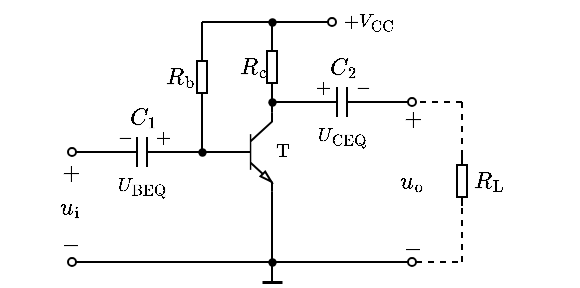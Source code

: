 <mxfile version="17.2.1" type="device"><diagram id="LxgpGTEpM2uw6Em7y6WH" name="第 1 页"><mxGraphModel dx="116" dy="85" grid="1" gridSize="5" guides="1" tooltips="1" connect="1" arrows="1" fold="1" page="1" pageScale="1" pageWidth="827" pageHeight="1169" math="1" shadow="0"><root><mxCell id="0"/><mxCell id="1" parent="0"/><mxCell id="xhZ3Qp5s_fJm1hB33Sz4-6" value="\(u_\mathrm{i}\)" style="text;html=1;resizable=1;autosize=1;align=center;verticalAlign=middle;points=[];fillColor=none;strokeColor=none;rounded=0;comic=0;movable=1;rotatable=1;deletable=1;editable=1;connectable=0;fontSize=10;" vertex="1" parent="1"><mxGeometry x="111.5" y="165" width="15" height="15" as="geometry"/></mxCell><mxCell id="xhZ3Qp5s_fJm1hB33Sz4-12" value="" style="endArrow=none;html=1;rounded=0;fontSize=10;startSize=4;endSize=4;entryX=1;entryY=0.5;entryDx=0;entryDy=0;entryPerimeter=0;endFill=0;startArrow=oval;startFill=0;" edge="1" parent="1" target="xhZ3Qp5s_fJm1hB33Sz4-76"><mxGeometry width="50" height="50" relative="1" as="geometry"><mxPoint x="120" y="145" as="sourcePoint"/><mxPoint x="147" y="145.0" as="targetPoint"/></mxGeometry></mxCell><mxCell id="xhZ3Qp5s_fJm1hB33Sz4-14" value="" style="endArrow=none;html=1;rounded=0;fontSize=10;startSize=4;endSize=4;exitX=0;exitY=0.5;exitDx=0;exitDy=0;exitPerimeter=0;entryX=0;entryY=0.5;entryDx=0;entryDy=0;entryPerimeter=0;" edge="1" parent="1" source="xhZ3Qp5s_fJm1hB33Sz4-76" target="xhZ3Qp5s_fJm1hB33Sz4-35"><mxGeometry width="50" height="50" relative="1" as="geometry"><mxPoint x="172" y="145.0" as="sourcePoint"/><mxPoint x="192" y="145" as="targetPoint"/></mxGeometry></mxCell><mxCell id="xhZ3Qp5s_fJm1hB33Sz4-19" value="$$R_{\mathrm{c}}$$" style="text;html=1;resizable=1;autosize=1;align=center;verticalAlign=middle;points=[];fillColor=none;strokeColor=none;rounded=0;fontSize=10;movable=1;rotatable=1;deletable=1;editable=1;connectable=0;allowArrows=0;" vertex="1" parent="1"><mxGeometry x="202.5" y="92.5" width="15" height="20" as="geometry"/></mxCell><mxCell id="xhZ3Qp5s_fJm1hB33Sz4-20" value="" style="endArrow=none;html=1;rounded=0;fontSize=10;startSize=4;endSize=4;entryX=1;entryY=0.5;entryDx=0;entryDy=0;entryPerimeter=0;" edge="1" parent="1" target="xhZ3Qp5s_fJm1hB33Sz4-21"><mxGeometry width="50" height="50" relative="1" as="geometry"><mxPoint x="220" y="80" as="sourcePoint"/><mxPoint x="417" y="40.5" as="targetPoint"/></mxGeometry></mxCell><mxCell id="xhZ3Qp5s_fJm1hB33Sz4-21" value="" style="pointerEvents=1;verticalLabelPosition=bottom;shadow=0;dashed=0;align=center;html=1;verticalAlign=top;shape=mxgraph.electrical.resistors.resistor_1;fontSize=10;direction=north;allowArrows=0;" vertex="1" parent="1"><mxGeometry x="217.5" y="90" width="5" height="25" as="geometry"/></mxCell><mxCell id="xhZ3Qp5s_fJm1hB33Sz4-22" value="" style="endArrow=none;html=1;rounded=0;fontSize=10;startSize=4;endSize=4;exitX=0;exitY=0.5;exitDx=0;exitDy=0;exitPerimeter=0;entryX=1;entryY=0;entryDx=0;entryDy=0;entryPerimeter=0;" edge="1" parent="1" source="xhZ3Qp5s_fJm1hB33Sz4-21" target="xhZ3Qp5s_fJm1hB33Sz4-35"><mxGeometry width="50" height="50" relative="1" as="geometry"><mxPoint x="309.5" y="-6.5" as="sourcePoint"/><mxPoint x="220" y="108" as="targetPoint"/></mxGeometry></mxCell><mxCell id="xhZ3Qp5s_fJm1hB33Sz4-35" value="" style="verticalLabelPosition=bottom;shadow=0;dashed=0;align=center;html=1;verticalAlign=top;shape=mxgraph.electrical.transistors.npn_transistor_5;fontSize=8;strokeWidth=1;sketch=0;" vertex="1" parent="1"><mxGeometry x="195" y="125" width="25" height="40" as="geometry"/></mxCell><mxCell id="xhZ3Qp5s_fJm1hB33Sz4-36" value="" style="endArrow=oval;html=1;rounded=0;fontSize=8;strokeWidth=1;startArrow=oval;startFill=0;endFill=0;startSize=4;endSize=4;" edge="1" parent="1"><mxGeometry width="50" height="50" relative="1" as="geometry"><mxPoint x="120" y="200" as="sourcePoint"/><mxPoint x="290" y="200" as="targetPoint"/></mxGeometry></mxCell><mxCell id="xhZ3Qp5s_fJm1hB33Sz4-37" value="" style="endArrow=none;html=1;rounded=0;fontSize=8;strokeWidth=1;exitX=1;exitY=1;exitDx=0;exitDy=0;exitPerimeter=0;" edge="1" parent="1" source="xhZ3Qp5s_fJm1hB33Sz4-35"><mxGeometry width="50" height="50" relative="1" as="geometry"><mxPoint x="270" y="175" as="sourcePoint"/><mxPoint x="220" y="200" as="targetPoint"/></mxGeometry></mxCell><mxCell id="xhZ3Qp5s_fJm1hB33Sz4-38" value="" style="endArrow=none;html=1;rounded=0;fontSize=8;strokeWidth=1;" edge="1" parent="1"><mxGeometry width="50" height="50" relative="1" as="geometry"><mxPoint x="220" y="210" as="sourcePoint"/><mxPoint x="220" y="200" as="targetPoint"/></mxGeometry></mxCell><mxCell id="xhZ3Qp5s_fJm1hB33Sz4-39" value="" style="endArrow=none;html=1;rounded=0;fontSize=8;strokeWidth=1.5;" edge="1" parent="1"><mxGeometry width="50" height="50" relative="1" as="geometry"><mxPoint x="215" y="210" as="sourcePoint"/><mxPoint x="225" y="210" as="targetPoint"/></mxGeometry></mxCell><mxCell id="xhZ3Qp5s_fJm1hB33Sz4-40" value="" style="shape=waypoint;sketch=0;fillStyle=solid;size=6;pointerEvents=1;points=[];fillColor=none;resizable=1;rotatable=1;perimeter=centerPerimeter;snapToPoint=1;shadow=0;fontSize=6;strokeWidth=0.1;movable=1;deletable=1;editable=1;connectable=1;" vertex="1" parent="1"><mxGeometry x="210" y="190" width="20" height="20" as="geometry"/></mxCell><mxCell id="xhZ3Qp5s_fJm1hB33Sz4-41" value="" style="endArrow=oval;html=1;rounded=0;fontSize=6;strokeWidth=1;startArrow=none;startFill=0;endFill=0;startSize=4;endSize=4;exitX=0;exitY=0.5;exitDx=0;exitDy=0;exitPerimeter=0;" edge="1" parent="1"><mxGeometry width="50" height="50" relative="1" as="geometry"><mxPoint x="275" y="120.0" as="sourcePoint"/><mxPoint x="290" y="120" as="targetPoint"/></mxGeometry></mxCell><mxCell id="xhZ3Qp5s_fJm1hB33Sz4-42" value="" style="shape=waypoint;sketch=0;fillStyle=solid;size=6;pointerEvents=1;points=[];fillColor=none;resizable=1;rotatable=1;perimeter=centerPerimeter;snapToPoint=1;shadow=0;fontSize=6;strokeWidth=0.1;movable=1;deletable=1;editable=1;connectable=1;" vertex="1" parent="1"><mxGeometry x="210" y="110" width="20" height="20" as="geometry"/></mxCell><mxCell id="xhZ3Qp5s_fJm1hB33Sz4-44" value="" style="endArrow=oval;html=1;rounded=0;fontSize=6;startSize=4;endSize=4;strokeWidth=1;endFill=0;" edge="1" parent="1"><mxGeometry width="50" height="50" relative="1" as="geometry"><mxPoint x="220" y="80" as="sourcePoint"/><mxPoint x="250" y="80" as="targetPoint"/></mxGeometry></mxCell><mxCell id="xhZ3Qp5s_fJm1hB33Sz4-54" value="$$+V_{\mathrm{CC}}$$" style="text;html=1;align=center;verticalAlign=middle;resizable=1;points=[];autosize=1;strokeColor=none;fillColor=none;fontSize=8;movable=1;rotatable=1;deletable=1;editable=1;connectable=1;" vertex="1" parent="1"><mxGeometry x="250" y="70" width="35" height="20" as="geometry"/></mxCell><mxCell id="xhZ3Qp5s_fJm1hB33Sz4-55" value="$$\mathrm{T}$$" style="text;html=1;align=center;verticalAlign=middle;resizable=1;points=[];autosize=1;strokeColor=none;fillColor=none;fontSize=8;movable=1;rotatable=1;deletable=1;editable=1;connectable=1;" vertex="1" parent="1"><mxGeometry x="215" y="135" width="20" height="20" as="geometry"/></mxCell><mxCell id="xhZ3Qp5s_fJm1hB33Sz4-56" value="$$u_{\mathrm{o}}$$" style="text;html=1;align=center;verticalAlign=middle;resizable=1;points=[];autosize=1;strokeColor=none;fillColor=none;fontSize=10;movable=1;rotatable=1;deletable=1;editable=1;connectable=0;" vertex="1" parent="1"><mxGeometry x="280" y="150" width="20" height="20" as="geometry"/></mxCell><mxCell id="xhZ3Qp5s_fJm1hB33Sz4-57" value="$$+$$" style="text;html=1;align=center;verticalAlign=middle;resizable=1;points=[];autosize=1;strokeColor=none;fillColor=none;fontSize=10;movable=1;rotatable=1;deletable=1;editable=1;connectable=0;" vertex="1" parent="1"><mxGeometry x="280" y="120" width="20" height="15" as="geometry"/></mxCell><mxCell id="xhZ3Qp5s_fJm1hB33Sz4-58" value="$$-$$" style="text;html=1;align=center;verticalAlign=middle;resizable=1;points=[];autosize=1;strokeColor=none;fillColor=none;fontSize=10;movable=1;rotatable=1;deletable=1;editable=1;connectable=0;" vertex="1" parent="1"><mxGeometry x="280" y="185" width="20" height="15" as="geometry"/></mxCell><mxCell id="xhZ3Qp5s_fJm1hB33Sz4-59" value="$$+$$" style="text;html=1;align=center;verticalAlign=middle;resizable=1;points=[];autosize=1;strokeColor=none;fillColor=none;fontSize=10;movable=1;rotatable=1;deletable=1;editable=1;connectable=0;" vertex="1" parent="1"><mxGeometry x="109" y="147.5" width="20" height="15" as="geometry"/></mxCell><mxCell id="xhZ3Qp5s_fJm1hB33Sz4-60" value="$$-$$" style="text;html=1;align=center;verticalAlign=middle;resizable=1;points=[];autosize=1;strokeColor=none;fillColor=none;fontSize=10;movable=1;rotatable=1;deletable=1;editable=1;connectable=0;" vertex="1" parent="1"><mxGeometry x="109" y="183" width="20" height="15" as="geometry"/></mxCell><mxCell id="xhZ3Qp5s_fJm1hB33Sz4-61" value="" style="endArrow=none;html=1;rounded=0;fontSize=8;startSize=4;endSize=4;strokeWidth=1;entryX=0;entryY=0.5;entryDx=0;entryDy=0;entryPerimeter=0;" edge="1" parent="1" target="xhZ3Qp5s_fJm1hB33Sz4-64"><mxGeometry width="50" height="50" relative="1" as="geometry"><mxPoint x="185" y="145" as="sourcePoint"/><mxPoint x="185" y="120" as="targetPoint"/></mxGeometry></mxCell><mxCell id="xhZ3Qp5s_fJm1hB33Sz4-62" value="" style="shape=waypoint;sketch=0;fillStyle=solid;size=6;pointerEvents=1;points=[];fillColor=none;resizable=1;rotatable=1;perimeter=centerPerimeter;snapToPoint=1;shadow=0;fontSize=6;strokeWidth=0.1;movable=1;deletable=1;editable=1;connectable=1;" vertex="1" parent="1"><mxGeometry x="175" y="135" width="20" height="20" as="geometry"/></mxCell><mxCell id="xhZ3Qp5s_fJm1hB33Sz4-63" value="$$R_{\mathrm{b}}$$" style="text;html=1;resizable=1;autosize=1;align=center;verticalAlign=middle;points=[];fillColor=none;strokeColor=none;rounded=0;fontSize=10;movable=1;rotatable=1;deletable=1;editable=1;connectable=0;allowArrows=0;" vertex="1" parent="1"><mxGeometry x="165" y="100" width="17.5" height="15" as="geometry"/></mxCell><mxCell id="xhZ3Qp5s_fJm1hB33Sz4-64" value="" style="pointerEvents=1;verticalLabelPosition=bottom;shadow=0;dashed=0;align=center;html=1;verticalAlign=top;shape=mxgraph.electrical.resistors.resistor_1;fontSize=10;direction=north;allowArrows=0;" vertex="1" parent="1"><mxGeometry x="182.5" y="95" width="5" height="25" as="geometry"/></mxCell><mxCell id="xhZ3Qp5s_fJm1hB33Sz4-65" value="" style="endArrow=none;html=1;rounded=0;fontSize=8;startSize=4;endSize=4;strokeWidth=1;exitX=1;exitY=0.5;exitDx=0;exitDy=0;exitPerimeter=0;" edge="1" parent="1" source="xhZ3Qp5s_fJm1hB33Sz4-64"><mxGeometry width="50" height="50" relative="1" as="geometry"><mxPoint x="220" y="80" as="sourcePoint"/><mxPoint x="185" y="80" as="targetPoint"/></mxGeometry></mxCell><mxCell id="xhZ3Qp5s_fJm1hB33Sz4-66" value="" style="endArrow=none;html=1;rounded=0;fontSize=8;startSize=4;endSize=4;strokeWidth=1;" edge="1" parent="1"><mxGeometry width="50" height="50" relative="1" as="geometry"><mxPoint x="185" y="80" as="sourcePoint"/><mxPoint x="220" y="80" as="targetPoint"/></mxGeometry></mxCell><mxCell id="xhZ3Qp5s_fJm1hB33Sz4-67" value="" style="shape=waypoint;sketch=0;fillStyle=solid;size=6;pointerEvents=1;points=[];fillColor=none;resizable=1;rotatable=1;perimeter=centerPerimeter;snapToPoint=1;shadow=0;fontSize=6;strokeWidth=0.1;movable=1;deletable=1;editable=1;connectable=1;" vertex="1" parent="1"><mxGeometry x="210" y="70" width="20" height="20" as="geometry"/></mxCell><mxCell id="xhZ3Qp5s_fJm1hB33Sz4-68" value="$$R_{\mathrm{L}}$$" style="text;html=1;resizable=1;autosize=1;align=center;verticalAlign=middle;points=[];fillColor=none;strokeColor=none;rounded=0;fontSize=10;movable=1;rotatable=1;deletable=1;editable=1;connectable=0;allowArrows=0;" vertex="1" parent="1"><mxGeometry x="315" y="149.5" width="25" height="20" as="geometry"/></mxCell><mxCell id="xhZ3Qp5s_fJm1hB33Sz4-69" value="" style="pointerEvents=1;verticalLabelPosition=bottom;shadow=0;dashed=0;align=center;html=1;verticalAlign=top;shape=mxgraph.electrical.resistors.resistor_1;fontSize=10;direction=north;allowArrows=0;" vertex="1" parent="1"><mxGeometry x="312.5" y="147" width="5" height="25" as="geometry"/></mxCell><mxCell id="xhZ3Qp5s_fJm1hB33Sz4-70" value="" style="endArrow=none;html=1;rounded=0;fontSize=8;startSize=4;endSize=4;strokeWidth=1;dashed=1;" edge="1" parent="1"><mxGeometry width="50" height="50" relative="1" as="geometry"><mxPoint x="315" y="120" as="sourcePoint"/><mxPoint x="292" y="120" as="targetPoint"/></mxGeometry></mxCell><mxCell id="xhZ3Qp5s_fJm1hB33Sz4-71" value="" style="endArrow=none;html=1;rounded=0;fontSize=8;startSize=4;endSize=4;strokeWidth=1;entryX=1;entryY=0.5;entryDx=0;entryDy=0;entryPerimeter=0;dashed=1;" edge="1" parent="1" target="xhZ3Qp5s_fJm1hB33Sz4-69"><mxGeometry width="50" height="50" relative="1" as="geometry"><mxPoint x="315" y="120" as="sourcePoint"/><mxPoint x="365" y="70" as="targetPoint"/></mxGeometry></mxCell><mxCell id="xhZ3Qp5s_fJm1hB33Sz4-72" value="" style="endArrow=none;html=1;rounded=0;fontSize=8;startSize=4;endSize=4;strokeWidth=1;dashed=1;" edge="1" parent="1"><mxGeometry width="50" height="50" relative="1" as="geometry"><mxPoint x="292" y="200" as="sourcePoint"/><mxPoint x="315" y="200" as="targetPoint"/></mxGeometry></mxCell><mxCell id="xhZ3Qp5s_fJm1hB33Sz4-73" value="" style="endArrow=none;html=1;rounded=0;fontSize=8;startSize=4;endSize=4;strokeWidth=1;entryX=0;entryY=0.5;entryDx=0;entryDy=0;entryPerimeter=0;dashed=1;" edge="1" parent="1" target="xhZ3Qp5s_fJm1hB33Sz4-69"><mxGeometry width="50" height="50" relative="1" as="geometry"><mxPoint x="315" y="200" as="sourcePoint"/><mxPoint x="365" y="150" as="targetPoint"/></mxGeometry></mxCell><mxCell id="xhZ3Qp5s_fJm1hB33Sz4-75" value="$$C_1$$" style="text;html=1;align=center;verticalAlign=middle;resizable=1;points=[];autosize=1;strokeColor=none;fillColor=none;fontSize=10;movable=1;rotatable=1;deletable=1;editable=1;connectable=0;allowArrows=0;" vertex="1" parent="1"><mxGeometry x="145" y="117.5" width="20" height="20" as="geometry"/></mxCell><mxCell id="xhZ3Qp5s_fJm1hB33Sz4-76" value="" style="pointerEvents=1;verticalLabelPosition=bottom;shadow=0;dashed=0;align=center;html=1;verticalAlign=top;shape=mxgraph.electrical.capacitors.capacitor_1;direction=west;connectable=1;" vertex="1" parent="1"><mxGeometry x="130" y="137.5" width="50" height="15" as="geometry"/></mxCell><mxCell id="xhZ3Qp5s_fJm1hB33Sz4-78" value="$$-$$" style="text;html=1;align=center;verticalAlign=middle;resizable=1;points=[];autosize=1;strokeColor=none;fillColor=none;fontSize=8;movable=1;rotatable=1;deletable=1;editable=1;connectable=0;allowArrows=0;" vertex="1" parent="1"><mxGeometry x="141" y="133" width="10" height="10" as="geometry"/></mxCell><mxCell id="xhZ3Qp5s_fJm1hB33Sz4-79" value="$$+$$" style="text;html=1;align=center;verticalAlign=middle;resizable=1;points=[];autosize=1;strokeColor=none;fillColor=none;fontSize=8;movable=1;rotatable=1;deletable=1;editable=1;connectable=0;allowArrows=0;" vertex="1" parent="1"><mxGeometry x="160" y="133" width="10" height="10" as="geometry"/></mxCell><mxCell id="xhZ3Qp5s_fJm1hB33Sz4-83" value="$$U_{\mathrm{BEQ}}$$" style="text;html=1;align=center;verticalAlign=middle;resizable=1;points=[];autosize=1;strokeColor=none;fillColor=none;fontSize=8;movable=1;rotatable=1;deletable=1;editable=1;connectable=1;" vertex="1" parent="1"><mxGeometry x="145" y="152" width="20" height="20" as="geometry"/></mxCell><mxCell id="xhZ3Qp5s_fJm1hB33Sz4-84" value="$$C_2$$" style="text;html=1;align=center;verticalAlign=middle;resizable=1;points=[];autosize=1;strokeColor=none;fillColor=none;fontSize=10;movable=1;rotatable=1;deletable=1;editable=1;connectable=0;allowArrows=0;" vertex="1" parent="1"><mxGeometry x="245" y="92.5" width="20" height="20" as="geometry"/></mxCell><mxCell id="xhZ3Qp5s_fJm1hB33Sz4-85" value="" style="pointerEvents=1;verticalLabelPosition=bottom;shadow=0;dashed=0;align=center;html=1;verticalAlign=top;shape=mxgraph.electrical.capacitors.capacitor_1;direction=west;connectable=0;movable=0;resizable=0;rotatable=0;deletable=0;editable=0;" vertex="1" parent="1"><mxGeometry x="230" y="112.5" width="50" height="15" as="geometry"/></mxCell><mxCell id="xhZ3Qp5s_fJm1hB33Sz4-86" value="$$-$$" style="text;html=1;align=center;verticalAlign=middle;resizable=1;points=[];autosize=1;strokeColor=none;fillColor=none;fontSize=8;movable=1;rotatable=1;deletable=1;editable=1;connectable=0;allowArrows=0;" vertex="1" parent="1"><mxGeometry x="260" y="107.5" width="10" height="10" as="geometry"/></mxCell><mxCell id="xhZ3Qp5s_fJm1hB33Sz4-87" value="$$+$$" style="text;html=1;align=center;verticalAlign=middle;resizable=1;points=[];autosize=1;strokeColor=none;fillColor=none;fontSize=8;movable=1;rotatable=1;deletable=1;editable=1;connectable=0;allowArrows=0;" vertex="1" parent="1"><mxGeometry x="240" y="107.5" width="10" height="10" as="geometry"/></mxCell><mxCell id="xhZ3Qp5s_fJm1hB33Sz4-88" value="$$U_{\mathrm{CEQ}}$$" style="text;html=1;align=center;verticalAlign=middle;resizable=1;points=[];autosize=1;strokeColor=none;fillColor=none;fontSize=8;movable=1;rotatable=1;deletable=1;editable=1;connectable=1;" vertex="1" parent="1"><mxGeometry x="240" y="127" width="30" height="20" as="geometry"/></mxCell><mxCell id="xhZ3Qp5s_fJm1hB33Sz4-89" value="" style="endArrow=none;html=1;rounded=0;fontSize=8;startSize=4;endSize=4;strokeWidth=1;entryX=1;entryY=0.5;entryDx=0;entryDy=0;entryPerimeter=0;" edge="1" parent="1" target="xhZ3Qp5s_fJm1hB33Sz4-85"><mxGeometry width="50" height="50" relative="1" as="geometry"><mxPoint x="220" y="120" as="sourcePoint"/><mxPoint x="270" y="70" as="targetPoint"/></mxGeometry></mxCell></root></mxGraphModel></diagram></mxfile>